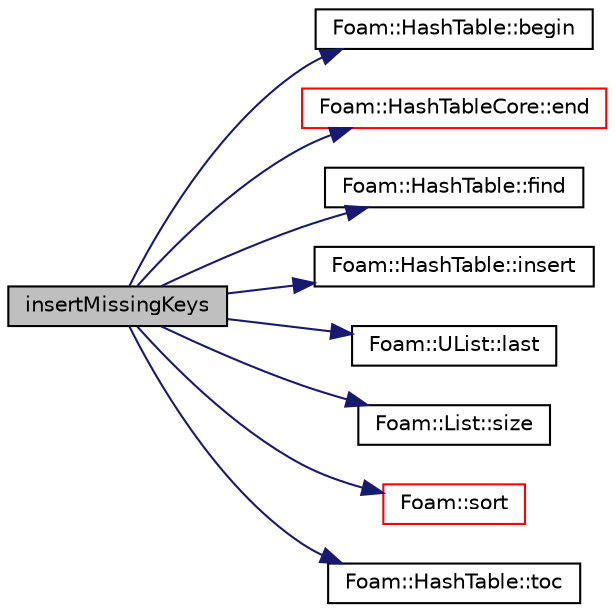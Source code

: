 digraph "insertMissingKeys"
{
  bgcolor="transparent";
  edge [fontname="Helvetica",fontsize="10",labelfontname="Helvetica",labelfontsize="10"];
  node [fontname="Helvetica",fontsize="10",shape=record];
  rankdir="LR";
  Node1340 [label="insertMissingKeys",height=0.2,width=0.4,color="black", fillcolor="grey75", style="filled", fontcolor="black"];
  Node1340 -> Node1341 [color="midnightblue",fontsize="10",style="solid",fontname="Helvetica"];
  Node1341 [label="Foam::HashTable::begin",height=0.2,width=0.4,color="black",URL="$a26841.html#a4718c822b6b0cd47612f37199986753a",tooltip="Iterator set to the beginning of the HashTable. "];
  Node1340 -> Node1342 [color="midnightblue",fontsize="10",style="solid",fontname="Helvetica"];
  Node1342 [label="Foam::HashTableCore::end",height=0.2,width=0.4,color="red",URL="$a26849.html#a540580a296c0ff351686ceb4f27b6fe6",tooltip="iteratorEnd set to beyond the end of any HashTable "];
  Node1340 -> Node1350 [color="midnightblue",fontsize="10",style="solid",fontname="Helvetica"];
  Node1350 [label="Foam::HashTable::find",height=0.2,width=0.4,color="black",URL="$a26841.html#a76b2c74ebd9f33fa9f76261b027ffc11",tooltip="Find and return an iterator set at the hashedEntry. "];
  Node1340 -> Node1351 [color="midnightblue",fontsize="10",style="solid",fontname="Helvetica"];
  Node1351 [label="Foam::HashTable::insert",height=0.2,width=0.4,color="black",URL="$a26841.html#a5eee1e0e199ad59b9cb3916cd42156e0",tooltip="Insert a new hashedEntry. "];
  Node1340 -> Node1352 [color="midnightblue",fontsize="10",style="solid",fontname="Helvetica"];
  Node1352 [label="Foam::UList::last",height=0.2,width=0.4,color="black",URL="$a26837.html#aef07c02ea1c27bdb5906043b399e0ff0",tooltip="Return the last element of the list. "];
  Node1340 -> Node1353 [color="midnightblue",fontsize="10",style="solid",fontname="Helvetica"];
  Node1353 [label="Foam::List::size",height=0.2,width=0.4,color="black",URL="$a26833.html#a8a5f6fa29bd4b500caf186f60245b384",tooltip="Override size to be inconsistent with allocated storage. "];
  Node1340 -> Node1354 [color="midnightblue",fontsize="10",style="solid",fontname="Helvetica"];
  Node1354 [label="Foam::sort",height=0.2,width=0.4,color="red",URL="$a21851.html#a8040176c5570405aa954090217c37fbe"];
  Node1340 -> Node1357 [color="midnightblue",fontsize="10",style="solid",fontname="Helvetica"];
  Node1357 [label="Foam::HashTable::toc",height=0.2,width=0.4,color="black",URL="$a26841.html#a1717015c0033bc9eed654353eed0461b",tooltip="Return the table of contents. "];
}
